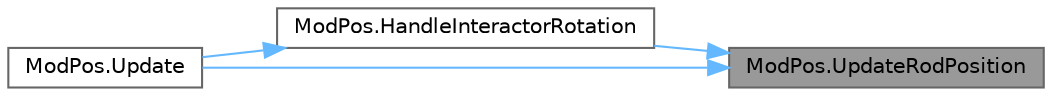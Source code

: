 digraph "ModPos.UpdateRodPosition"
{
 // LATEX_PDF_SIZE
  bgcolor="transparent";
  edge [fontname=Helvetica,fontsize=10,labelfontname=Helvetica,labelfontsize=10];
  node [fontname=Helvetica,fontsize=10,shape=box,height=0.2,width=0.4];
  rankdir="RL";
  Node1 [id="Node000001",label="ModPos.UpdateRodPosition",height=0.2,width=0.4,color="gray40", fillcolor="grey60", style="filled", fontcolor="black",tooltip="This method initiates a call to the REST Server to update the simulation with the current position of..."];
  Node1 -> Node2 [id="edge1_Node000001_Node000002",dir="back",color="steelblue1",style="solid",tooltip=" "];
  Node2 [id="Node000002",label="ModPos.HandleInteractorRotation",height=0.2,width=0.4,color="grey40", fillcolor="white", style="filled",URL="$class_mod_pos.html#a522f05240cf28c08a8276cf78bcb4a64",tooltip="This method computes the rotation of the handle based on the rotation of the interactor and calls Upd..."];
  Node2 -> Node3 [id="edge2_Node000002_Node000003",dir="back",color="steelblue1",style="solid",tooltip=" "];
  Node3 [id="Node000003",label="ModPos.Update",height=0.2,width=0.4,color="grey40", fillcolor="white", style="filled",URL="$class_mod_pos.html#a4c1c81524b9b31b9e70d1b52eba65b16",tooltip="This method updates the rotation of the switch based on the current value of Percent."];
  Node1 -> Node3 [id="edge3_Node000001_Node000003",dir="back",color="steelblue1",style="solid",tooltip=" "];
}
